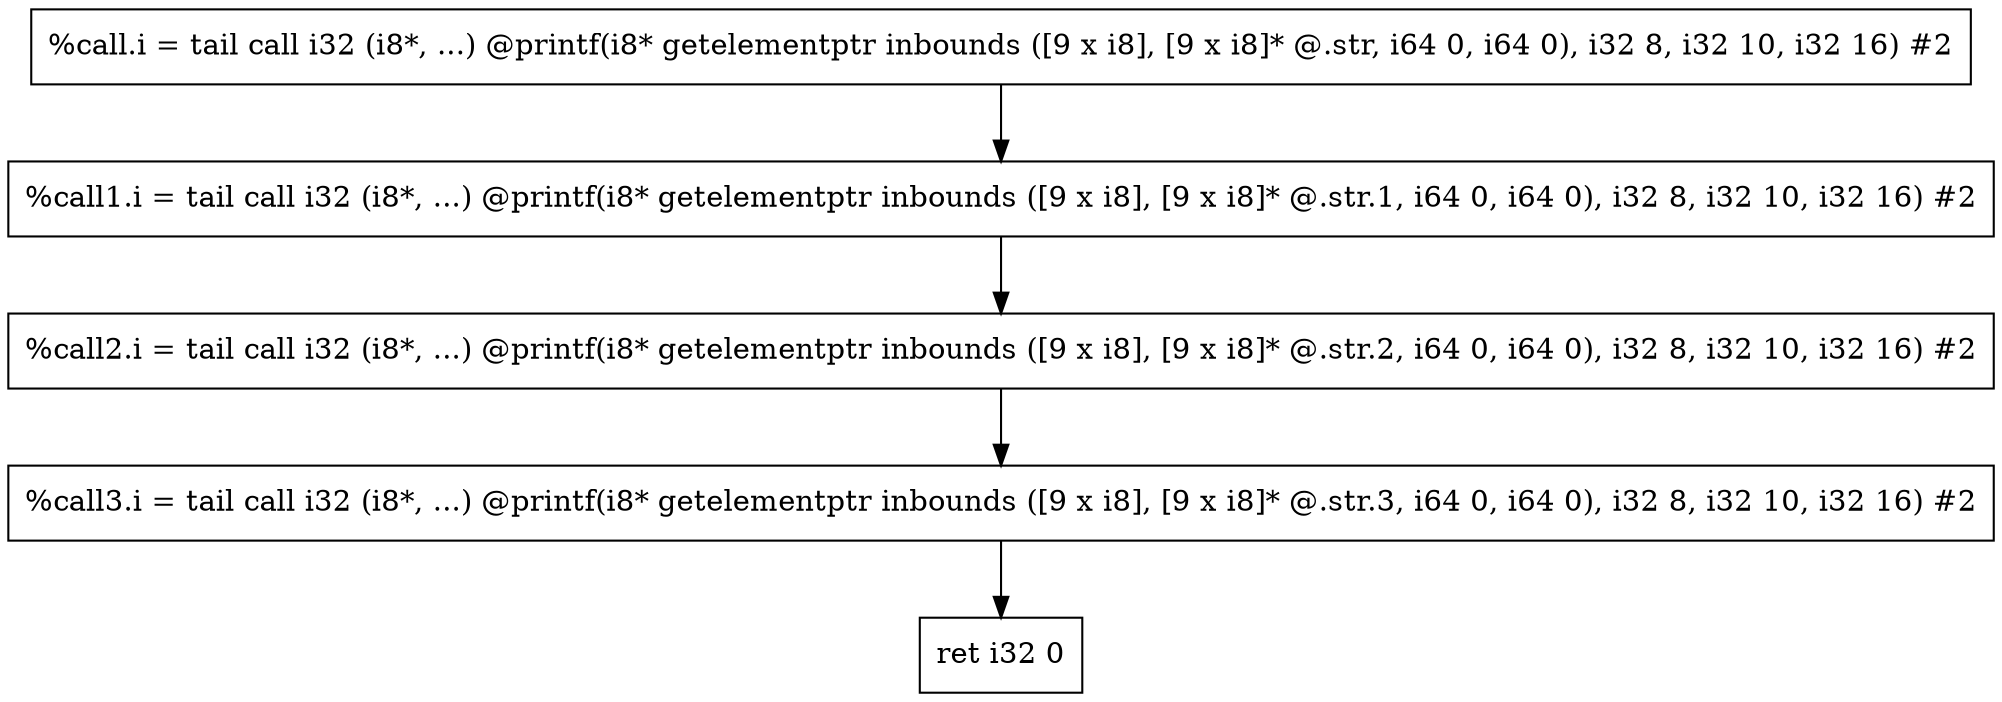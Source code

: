 digraph "CDFG for'main' function" {
	Node0x55d460a57b88[shape=record, label="  %call.i = tail call i32 (i8*, ...) @printf(i8* getelementptr inbounds ([9 x i8], [9 x i8]* @.str, i64 0, i64 0), i32 8, i32 10, i32 16) #2"]
	Node0x55d460a57ce8[shape=record, label="  %call1.i = tail call i32 (i8*, ...) @printf(i8* getelementptr inbounds ([9 x i8], [9 x i8]* @.str.1, i64 0, i64 0), i32 8, i32 10, i32 16) #2"]
	Node0x55d460a57e48[shape=record, label="  %call2.i = tail call i32 (i8*, ...) @printf(i8* getelementptr inbounds ([9 x i8], [9 x i8]* @.str.2, i64 0, i64 0), i32 8, i32 10, i32 16) #2"]
	Node0x55d460a57fa8[shape=record, label="  %call3.i = tail call i32 (i8*, ...) @printf(i8* getelementptr inbounds ([9 x i8], [9 x i8]* @.str.3, i64 0, i64 0), i32 8, i32 10, i32 16) #2"]
	Node0x55d460a57ac8[shape=record, label="  ret i32 0"]
	Node0x55d460a57b88 -> Node0x55d460a57ce8
	Node0x55d460a57ce8 -> Node0x55d460a57e48
	Node0x55d460a57e48 -> Node0x55d460a57fa8
	Node0x55d460a57fa8 -> Node0x55d460a57ac8
edge [color=red]
}
